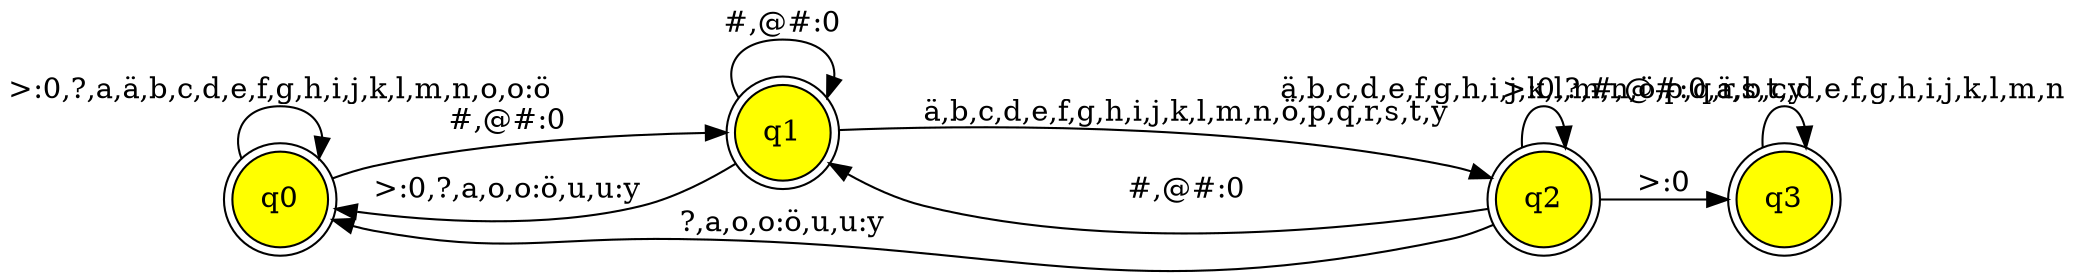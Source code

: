 // This graph generated with hfst-fst2txt
digraph "Vowel FRONTING # 1 CENTER=a:ä" {
charset = UTF8;
rankdir = LR;
node [shape=circle,style=filled,fillcolor=yellow]
q0 [shape=doublecircle,label="q0"] 
q1 [shape=doublecircle,label="q1"] 
q2 [shape=doublecircle,label="q2"] 
q3 [shape=doublecircle,label="q3"] 
q0 -> q0 [label=">:0,?,a,ä,b,c,d,e,f,g,h,i,j,k,l,m,n,o,o:ö"];
q0 -> q1 [label="#,@#:0"];
q1 -> q0 [label=">:0,?,a,o,o:ö,u,u:y"];
q1 -> q1 [label="#,@#:0"];
q1 -> q2 [label="ä,b,c,d,e,f,g,h,i,j,k,l,m,n,ö,p,q,r,s,t,y"];
q2 -> q0 [label="?,a,o,o:ö,u,u:y"];
q2 -> q1 [label="#,@#:0"];
q2 -> q2 [label="ä,b,c,d,e,f,g,h,i,j,k,l,m,n,ö,p,q,r,s,t,y"];
q2 -> q3 [label=">:0"];
q3 -> q3 [label=">:0,?,#,@#:0,ä,b,c,d,e,f,g,h,i,j,k,l,m,n"];
}

